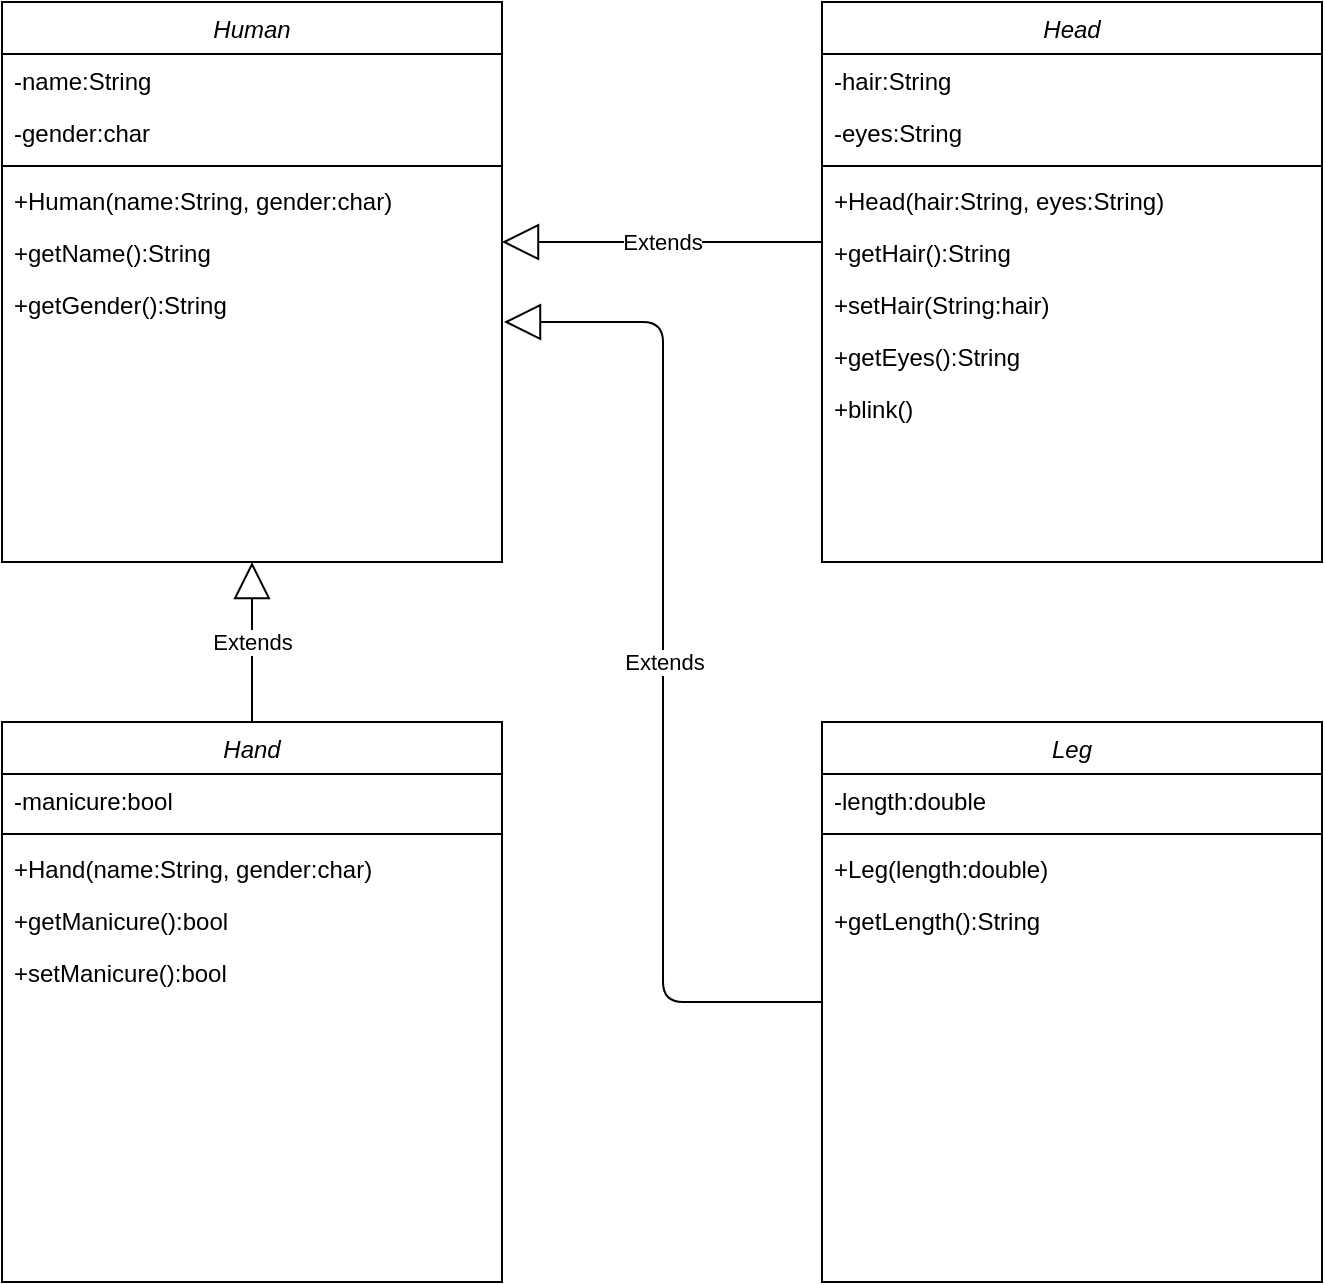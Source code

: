 <mxfile version="13.7.9" type="device"><diagram id="C5RBs43oDa-KdzZeNtuy" name="Page-1"><mxGraphModel dx="1422" dy="963" grid="1" gridSize="10" guides="1" tooltips="1" connect="1" arrows="1" fold="1" page="1" pageScale="1" pageWidth="827" pageHeight="1169" math="0" shadow="0"><root><mxCell id="WIyWlLk6GJQsqaUBKTNV-0"/><mxCell id="WIyWlLk6GJQsqaUBKTNV-1" parent="WIyWlLk6GJQsqaUBKTNV-0"/><mxCell id="zkfFHV4jXpPFQw0GAbJ--0" value="Human" style="swimlane;fontStyle=2;align=center;verticalAlign=top;childLayout=stackLayout;horizontal=1;startSize=26;horizontalStack=0;resizeParent=1;resizeLast=0;collapsible=1;marginBottom=0;rounded=0;shadow=0;strokeWidth=1;" parent="WIyWlLk6GJQsqaUBKTNV-1" vertex="1"><mxGeometry x="30" y="40" width="250" height="280" as="geometry"><mxRectangle x="230" y="140" width="160" height="26" as="alternateBounds"/></mxGeometry></mxCell><mxCell id="zkfFHV4jXpPFQw0GAbJ--1" value="-name:String&#10;" style="text;align=left;verticalAlign=top;spacingLeft=4;spacingRight=4;overflow=hidden;rotatable=0;points=[[0,0.5],[1,0.5]];portConstraint=eastwest;" parent="zkfFHV4jXpPFQw0GAbJ--0" vertex="1"><mxGeometry y="26" width="250" height="26" as="geometry"/></mxCell><mxCell id="1xTV0ADBmBPcLQ1Wvw3a-0" value="-gender:char" style="text;align=left;verticalAlign=top;spacingLeft=4;spacingRight=4;overflow=hidden;rotatable=0;points=[[0,0.5],[1,0.5]];portConstraint=eastwest;" parent="zkfFHV4jXpPFQw0GAbJ--0" vertex="1"><mxGeometry y="52" width="250" height="26" as="geometry"/></mxCell><mxCell id="zkfFHV4jXpPFQw0GAbJ--4" value="" style="line;html=1;strokeWidth=1;align=left;verticalAlign=middle;spacingTop=-1;spacingLeft=3;spacingRight=3;rotatable=0;labelPosition=right;points=[];portConstraint=eastwest;" parent="zkfFHV4jXpPFQw0GAbJ--0" vertex="1"><mxGeometry y="78" width="250" height="8" as="geometry"/></mxCell><mxCell id="1xTV0ADBmBPcLQ1Wvw3a-3" value="+Human(name:String, gender:char)" style="text;align=left;verticalAlign=top;spacingLeft=4;spacingRight=4;overflow=hidden;rotatable=0;points=[[0,0.5],[1,0.5]];portConstraint=eastwest;" parent="zkfFHV4jXpPFQw0GAbJ--0" vertex="1"><mxGeometry y="86" width="250" height="26" as="geometry"/></mxCell><mxCell id="1xTV0ADBmBPcLQ1Wvw3a-2" value="+getName():String" style="text;align=left;verticalAlign=top;spacingLeft=4;spacingRight=4;overflow=hidden;rotatable=0;points=[[0,0.5],[1,0.5]];portConstraint=eastwest;" parent="zkfFHV4jXpPFQw0GAbJ--0" vertex="1"><mxGeometry y="112" width="250" height="26" as="geometry"/></mxCell><mxCell id="1xTV0ADBmBPcLQ1Wvw3a-1" value="+getGender():String" style="text;align=left;verticalAlign=top;spacingLeft=4;spacingRight=4;overflow=hidden;rotatable=0;points=[[0,0.5],[1,0.5]];portConstraint=eastwest;" parent="zkfFHV4jXpPFQw0GAbJ--0" vertex="1"><mxGeometry y="138" width="250" height="26" as="geometry"/></mxCell><mxCell id="1xTV0ADBmBPcLQ1Wvw3a-14" value="Head" style="swimlane;fontStyle=2;align=center;verticalAlign=top;childLayout=stackLayout;horizontal=1;startSize=26;horizontalStack=0;resizeParent=1;resizeLast=0;collapsible=1;marginBottom=0;rounded=0;shadow=0;strokeWidth=1;" parent="WIyWlLk6GJQsqaUBKTNV-1" vertex="1"><mxGeometry x="440" y="40" width="250" height="280" as="geometry"><mxRectangle x="230" y="140" width="160" height="26" as="alternateBounds"/></mxGeometry></mxCell><mxCell id="1xTV0ADBmBPcLQ1Wvw3a-15" value="-hair:String&#10;" style="text;align=left;verticalAlign=top;spacingLeft=4;spacingRight=4;overflow=hidden;rotatable=0;points=[[0,0.5],[1,0.5]];portConstraint=eastwest;" parent="1xTV0ADBmBPcLQ1Wvw3a-14" vertex="1"><mxGeometry y="26" width="250" height="26" as="geometry"/></mxCell><mxCell id="1xTV0ADBmBPcLQ1Wvw3a-22" value="-eyes:String&#10;" style="text;align=left;verticalAlign=top;spacingLeft=4;spacingRight=4;overflow=hidden;rotatable=0;points=[[0,0.5],[1,0.5]];portConstraint=eastwest;" parent="1xTV0ADBmBPcLQ1Wvw3a-14" vertex="1"><mxGeometry y="52" width="250" height="26" as="geometry"/></mxCell><mxCell id="1xTV0ADBmBPcLQ1Wvw3a-17" value="" style="line;html=1;strokeWidth=1;align=left;verticalAlign=middle;spacingTop=-1;spacingLeft=3;spacingRight=3;rotatable=0;labelPosition=right;points=[];portConstraint=eastwest;" parent="1xTV0ADBmBPcLQ1Wvw3a-14" vertex="1"><mxGeometry y="78" width="250" height="8" as="geometry"/></mxCell><mxCell id="1xTV0ADBmBPcLQ1Wvw3a-18" value="+Head(hair:String, eyes:String)" style="text;align=left;verticalAlign=top;spacingLeft=4;spacingRight=4;overflow=hidden;rotatable=0;points=[[0,0.5],[1,0.5]];portConstraint=eastwest;" parent="1xTV0ADBmBPcLQ1Wvw3a-14" vertex="1"><mxGeometry y="86" width="250" height="26" as="geometry"/></mxCell><mxCell id="1xTV0ADBmBPcLQ1Wvw3a-19" value="+getHair():String" style="text;align=left;verticalAlign=top;spacingLeft=4;spacingRight=4;overflow=hidden;rotatable=0;points=[[0,0.5],[1,0.5]];portConstraint=eastwest;" parent="1xTV0ADBmBPcLQ1Wvw3a-14" vertex="1"><mxGeometry y="112" width="250" height="26" as="geometry"/></mxCell><mxCell id="1xTV0ADBmBPcLQ1Wvw3a-23" value="+setHair(String:hair)" style="text;align=left;verticalAlign=top;spacingLeft=4;spacingRight=4;overflow=hidden;rotatable=0;points=[[0,0.5],[1,0.5]];portConstraint=eastwest;" parent="1xTV0ADBmBPcLQ1Wvw3a-14" vertex="1"><mxGeometry y="138" width="250" height="26" as="geometry"/></mxCell><mxCell id="1xTV0ADBmBPcLQ1Wvw3a-20" value="+getEyes():String" style="text;align=left;verticalAlign=top;spacingLeft=4;spacingRight=4;overflow=hidden;rotatable=0;points=[[0,0.5],[1,0.5]];portConstraint=eastwest;" parent="1xTV0ADBmBPcLQ1Wvw3a-14" vertex="1"><mxGeometry y="164" width="250" height="26" as="geometry"/></mxCell><mxCell id="1xTV0ADBmBPcLQ1Wvw3a-24" value="+blink()" style="text;align=left;verticalAlign=top;spacingLeft=4;spacingRight=4;overflow=hidden;rotatable=0;points=[[0,0.5],[1,0.5]];portConstraint=eastwest;" parent="1xTV0ADBmBPcLQ1Wvw3a-14" vertex="1"><mxGeometry y="190" width="250" height="26" as="geometry"/></mxCell><mxCell id="1xTV0ADBmBPcLQ1Wvw3a-33" value="Hand&#10;" style="swimlane;fontStyle=2;align=center;verticalAlign=top;childLayout=stackLayout;horizontal=1;startSize=26;horizontalStack=0;resizeParent=1;resizeLast=0;collapsible=1;marginBottom=0;rounded=0;shadow=0;strokeWidth=1;" parent="WIyWlLk6GJQsqaUBKTNV-1" vertex="1"><mxGeometry x="30" y="400" width="250" height="280" as="geometry"><mxRectangle x="230" y="140" width="160" height="26" as="alternateBounds"/></mxGeometry></mxCell><mxCell id="1xTV0ADBmBPcLQ1Wvw3a-34" value="-manicure:bool&#10;" style="text;align=left;verticalAlign=top;spacingLeft=4;spacingRight=4;overflow=hidden;rotatable=0;points=[[0,0.5],[1,0.5]];portConstraint=eastwest;" parent="1xTV0ADBmBPcLQ1Wvw3a-33" vertex="1"><mxGeometry y="26" width="250" height="26" as="geometry"/></mxCell><mxCell id="1xTV0ADBmBPcLQ1Wvw3a-36" value="" style="line;html=1;strokeWidth=1;align=left;verticalAlign=middle;spacingTop=-1;spacingLeft=3;spacingRight=3;rotatable=0;labelPosition=right;points=[];portConstraint=eastwest;" parent="1xTV0ADBmBPcLQ1Wvw3a-33" vertex="1"><mxGeometry y="52" width="250" height="8" as="geometry"/></mxCell><mxCell id="1xTV0ADBmBPcLQ1Wvw3a-37" value="+Hand(name:String, gender:char)" style="text;align=left;verticalAlign=top;spacingLeft=4;spacingRight=4;overflow=hidden;rotatable=0;points=[[0,0.5],[1,0.5]];portConstraint=eastwest;" parent="1xTV0ADBmBPcLQ1Wvw3a-33" vertex="1"><mxGeometry y="60" width="250" height="26" as="geometry"/></mxCell><mxCell id="1xTV0ADBmBPcLQ1Wvw3a-38" value="+getManicure():bool" style="text;align=left;verticalAlign=top;spacingLeft=4;spacingRight=4;overflow=hidden;rotatable=0;points=[[0,0.5],[1,0.5]];portConstraint=eastwest;" parent="1xTV0ADBmBPcLQ1Wvw3a-33" vertex="1"><mxGeometry y="86" width="250" height="26" as="geometry"/></mxCell><mxCell id="1xTV0ADBmBPcLQ1Wvw3a-39" value="+setManicure():bool" style="text;align=left;verticalAlign=top;spacingLeft=4;spacingRight=4;overflow=hidden;rotatable=0;points=[[0,0.5],[1,0.5]];portConstraint=eastwest;" parent="1xTV0ADBmBPcLQ1Wvw3a-33" vertex="1"><mxGeometry y="112" width="250" height="26" as="geometry"/></mxCell><mxCell id="1xTV0ADBmBPcLQ1Wvw3a-25" value="Leg" style="swimlane;fontStyle=2;align=center;verticalAlign=top;childLayout=stackLayout;horizontal=1;startSize=26;horizontalStack=0;resizeParent=1;resizeLast=0;collapsible=1;marginBottom=0;rounded=0;shadow=0;strokeWidth=1;" parent="WIyWlLk6GJQsqaUBKTNV-1" vertex="1"><mxGeometry x="440" y="400" width="250" height="280" as="geometry"><mxRectangle x="230" y="140" width="160" height="26" as="alternateBounds"/></mxGeometry></mxCell><mxCell id="1xTV0ADBmBPcLQ1Wvw3a-26" value="-length:double&#10;" style="text;align=left;verticalAlign=top;spacingLeft=4;spacingRight=4;overflow=hidden;rotatable=0;points=[[0,0.5],[1,0.5]];portConstraint=eastwest;" parent="1xTV0ADBmBPcLQ1Wvw3a-25" vertex="1"><mxGeometry y="26" width="250" height="26" as="geometry"/></mxCell><mxCell id="1xTV0ADBmBPcLQ1Wvw3a-28" value="" style="line;html=1;strokeWidth=1;align=left;verticalAlign=middle;spacingTop=-1;spacingLeft=3;spacingRight=3;rotatable=0;labelPosition=right;points=[];portConstraint=eastwest;" parent="1xTV0ADBmBPcLQ1Wvw3a-25" vertex="1"><mxGeometry y="52" width="250" height="8" as="geometry"/></mxCell><mxCell id="1xTV0ADBmBPcLQ1Wvw3a-29" value="+Leg(length:double)" style="text;align=left;verticalAlign=top;spacingLeft=4;spacingRight=4;overflow=hidden;rotatable=0;points=[[0,0.5],[1,0.5]];portConstraint=eastwest;" parent="1xTV0ADBmBPcLQ1Wvw3a-25" vertex="1"><mxGeometry y="60" width="250" height="26" as="geometry"/></mxCell><mxCell id="1xTV0ADBmBPcLQ1Wvw3a-30" value="+getLength():String" style="text;align=left;verticalAlign=top;spacingLeft=4;spacingRight=4;overflow=hidden;rotatable=0;points=[[0,0.5],[1,0.5]];portConstraint=eastwest;" parent="1xTV0ADBmBPcLQ1Wvw3a-25" vertex="1"><mxGeometry y="86" width="250" height="26" as="geometry"/></mxCell><mxCell id="1xTV0ADBmBPcLQ1Wvw3a-70" value="Extends" style="endArrow=block;endSize=16;endFill=0;html=1;entryX=0.5;entryY=1;entryDx=0;entryDy=0;exitX=0.5;exitY=0;exitDx=0;exitDy=0;" parent="WIyWlLk6GJQsqaUBKTNV-1" source="1xTV0ADBmBPcLQ1Wvw3a-33" target="zkfFHV4jXpPFQw0GAbJ--0" edge="1"><mxGeometry width="160" relative="1" as="geometry"><mxPoint x="80" y="360" as="sourcePoint"/><mxPoint x="240" y="360" as="targetPoint"/><Array as="points"><mxPoint x="155" y="390"/></Array><mxPoint as="offset"/></mxGeometry></mxCell><mxCell id="1xTV0ADBmBPcLQ1Wvw3a-71" value="Extends" style="endArrow=block;endSize=16;endFill=0;html=1;edgeStyle=elbowEdgeStyle;exitX=0;exitY=0.5;exitDx=0;exitDy=0;" parent="WIyWlLk6GJQsqaUBKTNV-1" source="1xTV0ADBmBPcLQ1Wvw3a-25" edge="1"><mxGeometry width="160" relative="1" as="geometry"><mxPoint x="440" y="520" as="sourcePoint"/><mxPoint x="281" y="200" as="targetPoint"/></mxGeometry></mxCell><mxCell id="1xTV0ADBmBPcLQ1Wvw3a-77" value="Extends" style="endArrow=block;endSize=16;endFill=0;html=1;" parent="WIyWlLk6GJQsqaUBKTNV-1" edge="1"><mxGeometry width="160" relative="1" as="geometry"><mxPoint x="440" y="160" as="sourcePoint"/><mxPoint x="280" y="160" as="targetPoint"/></mxGeometry></mxCell></root></mxGraphModel></diagram></mxfile>